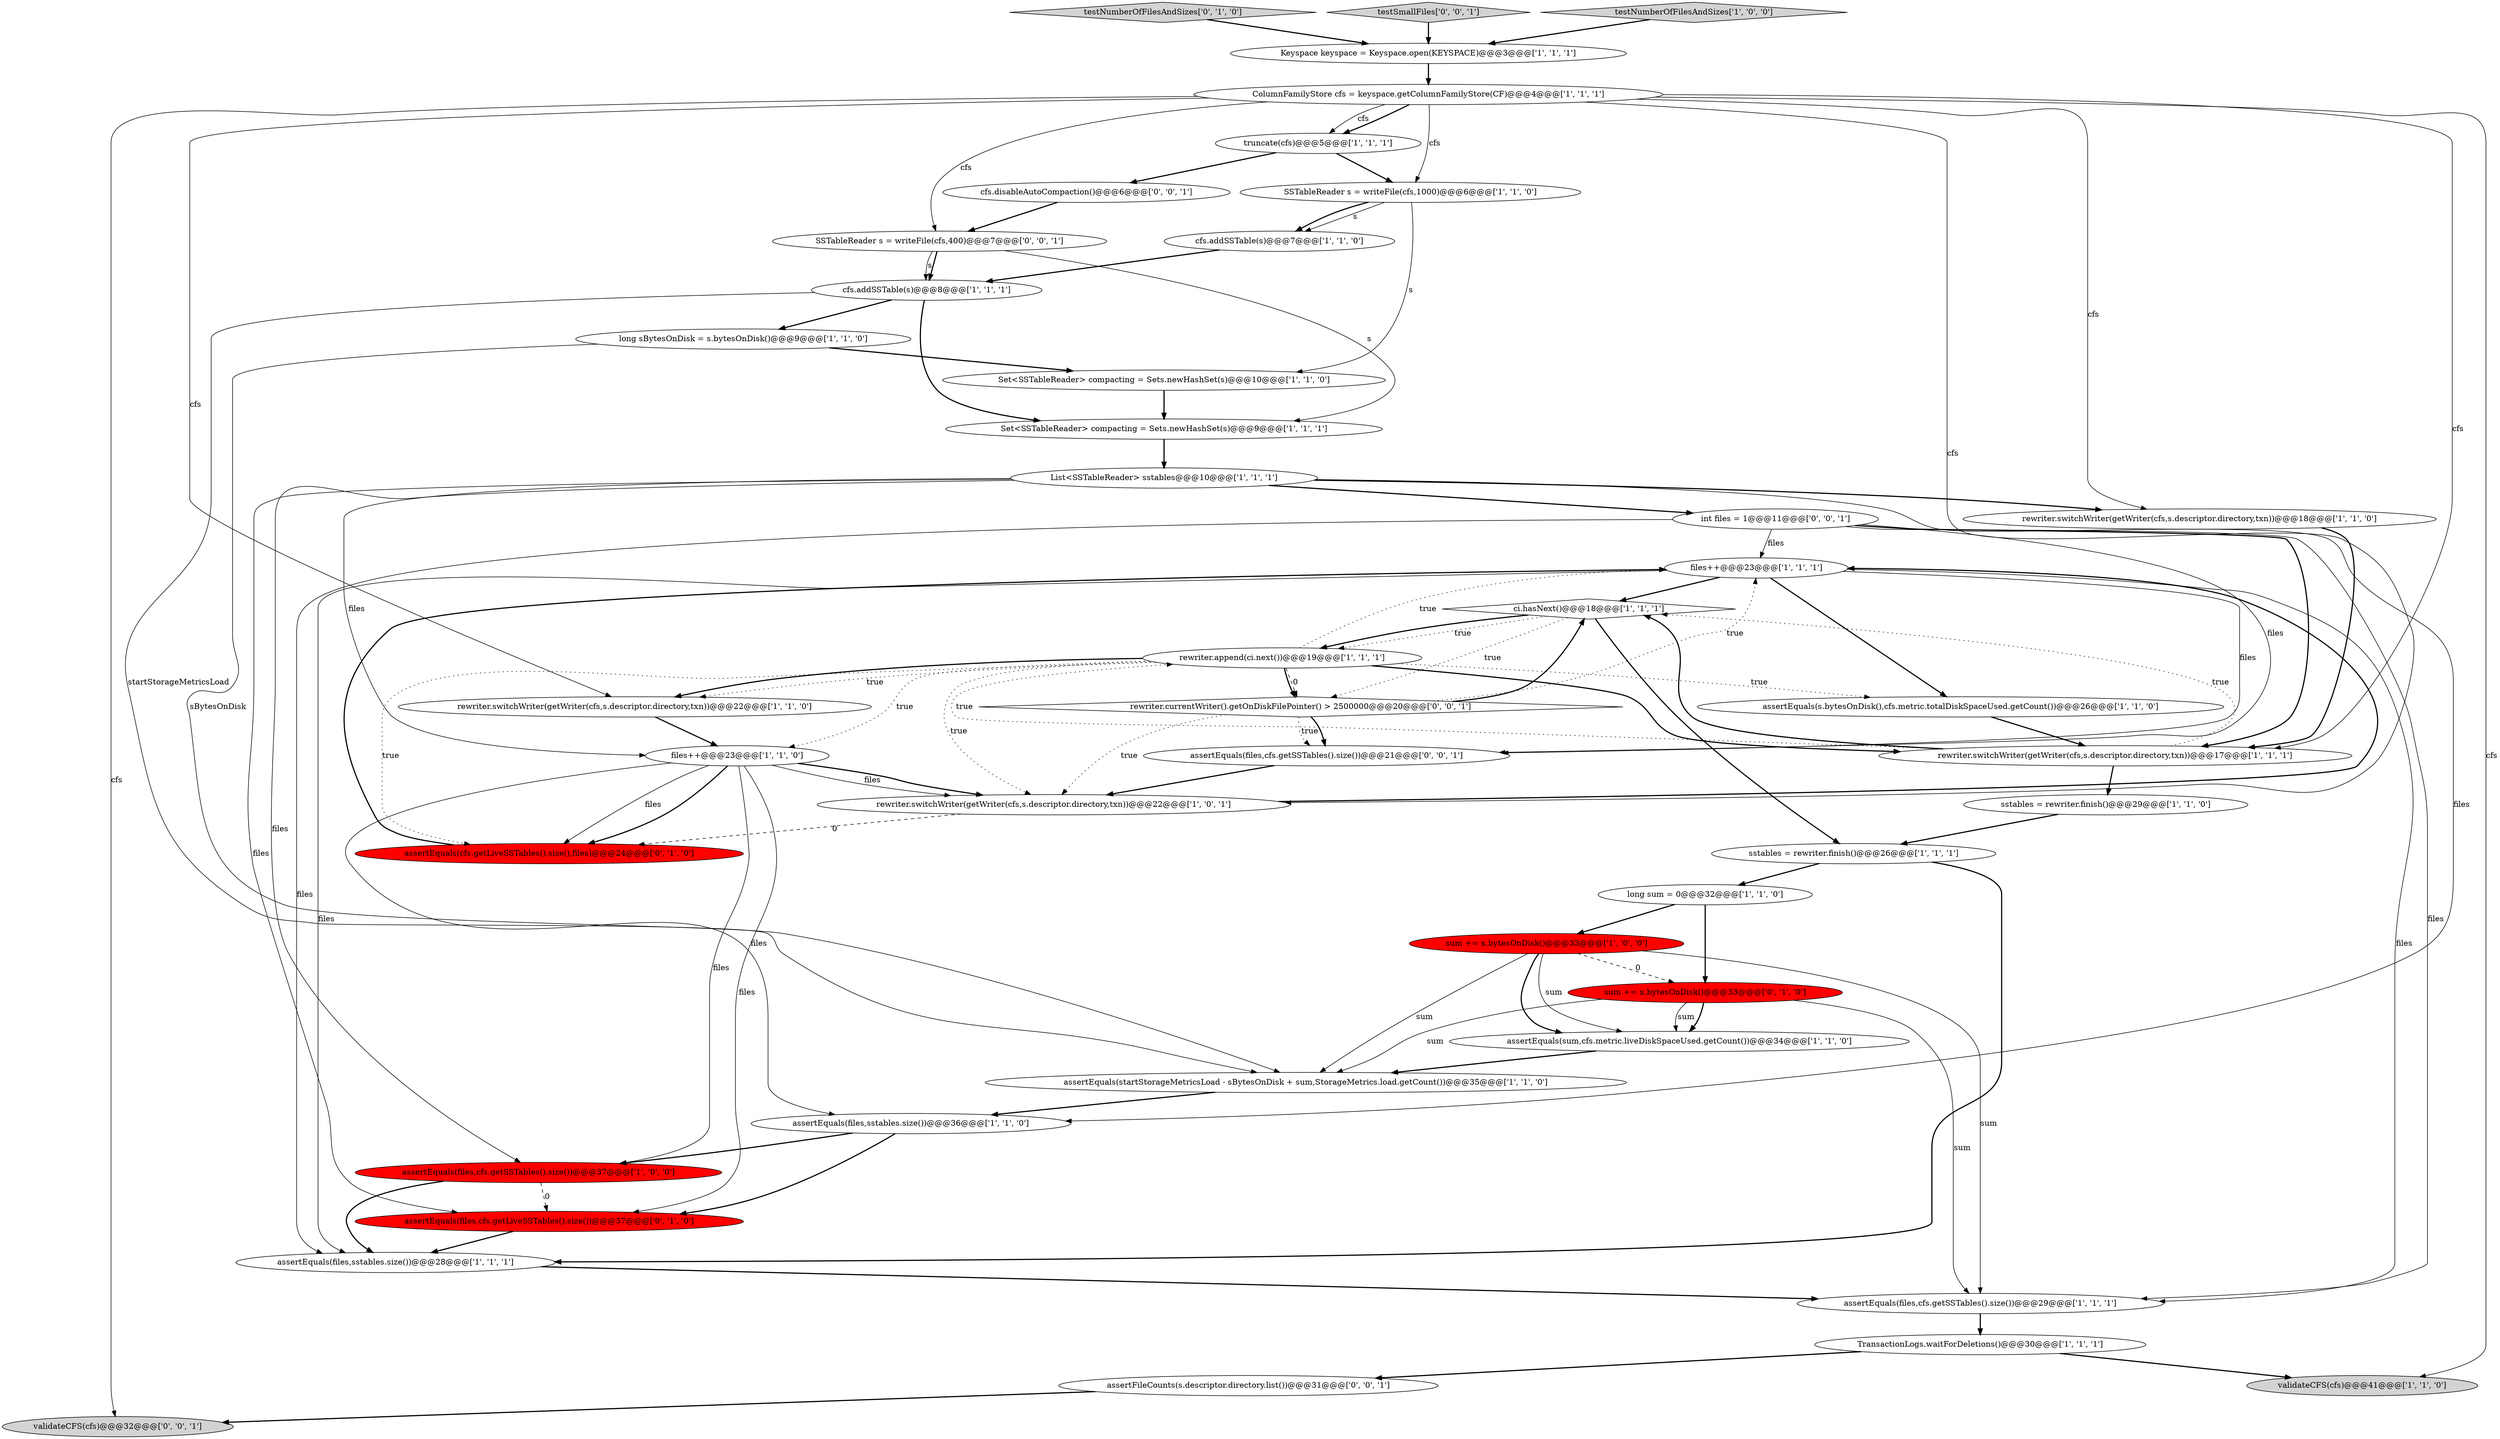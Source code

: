 digraph {
29 [style = filled, label = "truncate(cfs)@@@5@@@['1', '1', '1']", fillcolor = white, shape = ellipse image = "AAA0AAABBB1BBB"];
39 [style = filled, label = "cfs.disableAutoCompaction()@@@6@@@['0', '0', '1']", fillcolor = white, shape = ellipse image = "AAA0AAABBB3BBB"];
41 [style = filled, label = "rewriter.currentWriter().getOnDiskFilePointer() > 2500000@@@20@@@['0', '0', '1']", fillcolor = white, shape = diamond image = "AAA0AAABBB3BBB"];
31 [style = filled, label = "files++@@@23@@@['1', '1', '1']", fillcolor = white, shape = ellipse image = "AAA0AAABBB1BBB"];
40 [style = filled, label = "assertFileCounts(s.descriptor.directory.list())@@@31@@@['0', '0', '1']", fillcolor = white, shape = ellipse image = "AAA0AAABBB3BBB"];
36 [style = filled, label = "int files = 1@@@11@@@['0', '0', '1']", fillcolor = white, shape = ellipse image = "AAA0AAABBB3BBB"];
14 [style = filled, label = "rewriter.switchWriter(getWriter(cfs,s.descriptor.directory,txn))@@@22@@@['1', '1', '0']", fillcolor = white, shape = ellipse image = "AAA0AAABBB1BBB"];
19 [style = filled, label = "TransactionLogs.waitForDeletions()@@@30@@@['1', '1', '1']", fillcolor = white, shape = ellipse image = "AAA0AAABBB1BBB"];
9 [style = filled, label = "long sBytesOnDisk = s.bytesOnDisk()@@@9@@@['1', '1', '0']", fillcolor = white, shape = ellipse image = "AAA0AAABBB1BBB"];
15 [style = filled, label = "rewriter.append(ci.next())@@@19@@@['1', '1', '1']", fillcolor = white, shape = ellipse image = "AAA0AAABBB1BBB"];
24 [style = filled, label = "assertEquals(files,cfs.getSSTables().size())@@@37@@@['1', '0', '0']", fillcolor = red, shape = ellipse image = "AAA1AAABBB1BBB"];
7 [style = filled, label = "assertEquals(files,sstables.size())@@@28@@@['1', '1', '1']", fillcolor = white, shape = ellipse image = "AAA0AAABBB1BBB"];
37 [style = filled, label = "validateCFS(cfs)@@@32@@@['0', '0', '1']", fillcolor = lightgray, shape = ellipse image = "AAA0AAABBB3BBB"];
35 [style = filled, label = "testNumberOfFilesAndSizes['0', '1', '0']", fillcolor = lightgray, shape = diamond image = "AAA0AAABBB2BBB"];
11 [style = filled, label = "rewriter.switchWriter(getWriter(cfs,s.descriptor.directory,txn))@@@17@@@['1', '1', '1']", fillcolor = white, shape = ellipse image = "AAA0AAABBB1BBB"];
3 [style = filled, label = "SSTableReader s = writeFile(cfs,1000)@@@6@@@['1', '1', '0']", fillcolor = white, shape = ellipse image = "AAA0AAABBB1BBB"];
38 [style = filled, label = "assertEquals(files,cfs.getSSTables().size())@@@21@@@['0', '0', '1']", fillcolor = white, shape = ellipse image = "AAA0AAABBB3BBB"];
43 [style = filled, label = "testSmallFiles['0', '0', '1']", fillcolor = lightgray, shape = diamond image = "AAA0AAABBB3BBB"];
27 [style = filled, label = "ColumnFamilyStore cfs = keyspace.getColumnFamilyStore(CF)@@@4@@@['1', '1', '1']", fillcolor = white, shape = ellipse image = "AAA0AAABBB1BBB"];
33 [style = filled, label = "assertEquals(files,cfs.getLiveSSTables().size())@@@37@@@['0', '1', '0']", fillcolor = red, shape = ellipse image = "AAA1AAABBB2BBB"];
34 [style = filled, label = "assertEquals(cfs.getLiveSSTables().size(),files)@@@24@@@['0', '1', '0']", fillcolor = red, shape = ellipse image = "AAA1AAABBB2BBB"];
23 [style = filled, label = "sum += x.bytesOnDisk()@@@33@@@['1', '0', '0']", fillcolor = red, shape = ellipse image = "AAA1AAABBB1BBB"];
5 [style = filled, label = "List<SSTableReader> sstables@@@10@@@['1', '1', '1']", fillcolor = white, shape = ellipse image = "AAA0AAABBB1BBB"];
16 [style = filled, label = "validateCFS(cfs)@@@41@@@['1', '1', '0']", fillcolor = lightgray, shape = ellipse image = "AAA0AAABBB1BBB"];
13 [style = filled, label = "Set<SSTableReader> compacting = Sets.newHashSet(s)@@@9@@@['1', '1', '1']", fillcolor = white, shape = ellipse image = "AAA0AAABBB1BBB"];
21 [style = filled, label = "assertEquals(files,cfs.getSSTables().size())@@@29@@@['1', '1', '1']", fillcolor = white, shape = ellipse image = "AAA0AAABBB1BBB"];
4 [style = filled, label = "Keyspace keyspace = Keyspace.open(KEYSPACE)@@@3@@@['1', '1', '1']", fillcolor = white, shape = ellipse image = "AAA0AAABBB1BBB"];
6 [style = filled, label = "files++@@@23@@@['1', '1', '0']", fillcolor = white, shape = ellipse image = "AAA0AAABBB1BBB"];
22 [style = filled, label = "long sum = 0@@@32@@@['1', '1', '0']", fillcolor = white, shape = ellipse image = "AAA0AAABBB1BBB"];
26 [style = filled, label = "Set<SSTableReader> compacting = Sets.newHashSet(s)@@@10@@@['1', '1', '0']", fillcolor = white, shape = ellipse image = "AAA0AAABBB1BBB"];
20 [style = filled, label = "cfs.addSSTable(s)@@@8@@@['1', '1', '1']", fillcolor = white, shape = ellipse image = "AAA0AAABBB1BBB"];
30 [style = filled, label = "assertEquals(files,sstables.size())@@@36@@@['1', '1', '0']", fillcolor = white, shape = ellipse image = "AAA0AAABBB1BBB"];
2 [style = filled, label = "ci.hasNext()@@@18@@@['1', '1', '1']", fillcolor = white, shape = diamond image = "AAA0AAABBB1BBB"];
8 [style = filled, label = "assertEquals(s.bytesOnDisk(),cfs.metric.totalDiskSpaceUsed.getCount())@@@26@@@['1', '1', '0']", fillcolor = white, shape = ellipse image = "AAA0AAABBB1BBB"];
42 [style = filled, label = "SSTableReader s = writeFile(cfs,400)@@@7@@@['0', '0', '1']", fillcolor = white, shape = ellipse image = "AAA0AAABBB3BBB"];
18 [style = filled, label = "sstables = rewriter.finish()@@@26@@@['1', '1', '1']", fillcolor = white, shape = ellipse image = "AAA0AAABBB1BBB"];
25 [style = filled, label = "assertEquals(sum,cfs.metric.liveDiskSpaceUsed.getCount())@@@34@@@['1', '1', '0']", fillcolor = white, shape = ellipse image = "AAA0AAABBB1BBB"];
28 [style = filled, label = "rewriter.switchWriter(getWriter(cfs,s.descriptor.directory,txn))@@@22@@@['1', '0', '1']", fillcolor = white, shape = ellipse image = "AAA0AAABBB1BBB"];
1 [style = filled, label = "testNumberOfFilesAndSizes['1', '0', '0']", fillcolor = lightgray, shape = diamond image = "AAA0AAABBB1BBB"];
12 [style = filled, label = "assertEquals(startStorageMetricsLoad - sBytesOnDisk + sum,StorageMetrics.load.getCount())@@@35@@@['1', '1', '0']", fillcolor = white, shape = ellipse image = "AAA0AAABBB1BBB"];
10 [style = filled, label = "sstables = rewriter.finish()@@@29@@@['1', '1', '0']", fillcolor = white, shape = ellipse image = "AAA0AAABBB1BBB"];
32 [style = filled, label = "sum += x.bytesOnDisk()@@@33@@@['0', '1', '0']", fillcolor = red, shape = ellipse image = "AAA1AAABBB2BBB"];
17 [style = filled, label = "cfs.addSSTable(s)@@@7@@@['1', '1', '0']", fillcolor = white, shape = ellipse image = "AAA0AAABBB1BBB"];
0 [style = filled, label = "rewriter.switchWriter(getWriter(cfs,s.descriptor.directory,txn))@@@18@@@['1', '1', '0']", fillcolor = white, shape = ellipse image = "AAA0AAABBB1BBB"];
32->21 [style = solid, label="sum"];
5->33 [style = solid, label="files"];
20->9 [style = bold, label=""];
23->21 [style = solid, label="sum"];
15->31 [style = dotted, label="true"];
28->34 [style = dashed, label="0"];
27->14 [style = solid, label="cfs"];
2->15 [style = dotted, label="true"];
6->34 [style = solid, label="files"];
42->20 [style = solid, label="s"];
41->38 [style = dotted, label="true"];
36->11 [style = bold, label=""];
43->4 [style = bold, label=""];
23->32 [style = dashed, label="0"];
9->26 [style = bold, label=""];
11->2 [style = dotted, label="true"];
18->22 [style = bold, label=""];
27->0 [style = solid, label="cfs"];
42->13 [style = solid, label="s"];
15->8 [style = dotted, label="true"];
15->11 [style = bold, label=""];
5->0 [style = bold, label=""];
2->15 [style = bold, label=""];
32->25 [style = bold, label=""];
15->41 [style = bold, label=""];
11->15 [style = dotted, label="true"];
8->11 [style = bold, label=""];
5->36 [style = bold, label=""];
27->29 [style = solid, label="cfs"];
40->37 [style = bold, label=""];
17->20 [style = bold, label=""];
27->16 [style = solid, label="cfs"];
33->7 [style = bold, label=""];
32->12 [style = solid, label="sum"];
27->37 [style = solid, label="cfs"];
23->25 [style = bold, label=""];
1->4 [style = bold, label=""];
21->19 [style = bold, label=""];
15->34 [style = dotted, label="true"];
29->39 [style = bold, label=""];
38->28 [style = bold, label=""];
24->33 [style = dashed, label="0"];
41->28 [style = dotted, label="true"];
6->28 [style = solid, label="files"];
2->18 [style = bold, label=""];
34->31 [style = bold, label=""];
22->32 [style = bold, label=""];
31->2 [style = bold, label=""];
23->12 [style = solid, label="sum"];
15->14 [style = dotted, label="true"];
6->33 [style = solid, label="files"];
41->2 [style = bold, label=""];
22->23 [style = bold, label=""];
26->13 [style = bold, label=""];
27->3 [style = solid, label="cfs"];
20->12 [style = solid, label="startStorageMetricsLoad"];
6->30 [style = solid, label="files"];
36->7 [style = solid, label="files"];
36->38 [style = solid, label="files"];
36->31 [style = solid, label="files"];
5->30 [style = solid, label="files"];
13->5 [style = bold, label=""];
2->41 [style = dotted, label="true"];
41->38 [style = bold, label=""];
27->29 [style = bold, label=""];
18->7 [style = bold, label=""];
5->6 [style = solid, label="files"];
24->7 [style = bold, label=""];
39->42 [style = bold, label=""];
27->11 [style = solid, label="cfs"];
14->6 [style = bold, label=""];
10->18 [style = bold, label=""];
30->24 [style = bold, label=""];
20->13 [style = bold, label=""];
6->34 [style = bold, label=""];
15->14 [style = bold, label=""];
30->33 [style = bold, label=""];
28->31 [style = bold, label=""];
3->17 [style = solid, label="s"];
0->11 [style = bold, label=""];
15->41 [style = dashed, label="0"];
19->16 [style = bold, label=""];
15->28 [style = dotted, label="true"];
11->10 [style = bold, label=""];
32->25 [style = solid, label="sum"];
3->17 [style = bold, label=""];
19->40 [style = bold, label=""];
31->8 [style = bold, label=""];
41->31 [style = dotted, label="true"];
3->26 [style = solid, label="s"];
31->38 [style = solid, label="files"];
6->24 [style = solid, label="files"];
23->25 [style = solid, label="sum"];
31->21 [style = solid, label="files"];
5->24 [style = solid, label="files"];
29->3 [style = bold, label=""];
31->7 [style = solid, label="files"];
42->20 [style = bold, label=""];
9->12 [style = solid, label="sBytesOnDisk"];
12->30 [style = bold, label=""];
35->4 [style = bold, label=""];
11->2 [style = bold, label=""];
27->42 [style = solid, label="cfs"];
36->21 [style = solid, label="files"];
25->12 [style = bold, label=""];
15->6 [style = dotted, label="true"];
4->27 [style = bold, label=""];
7->21 [style = bold, label=""];
27->28 [style = solid, label="cfs"];
6->28 [style = bold, label=""];
}
